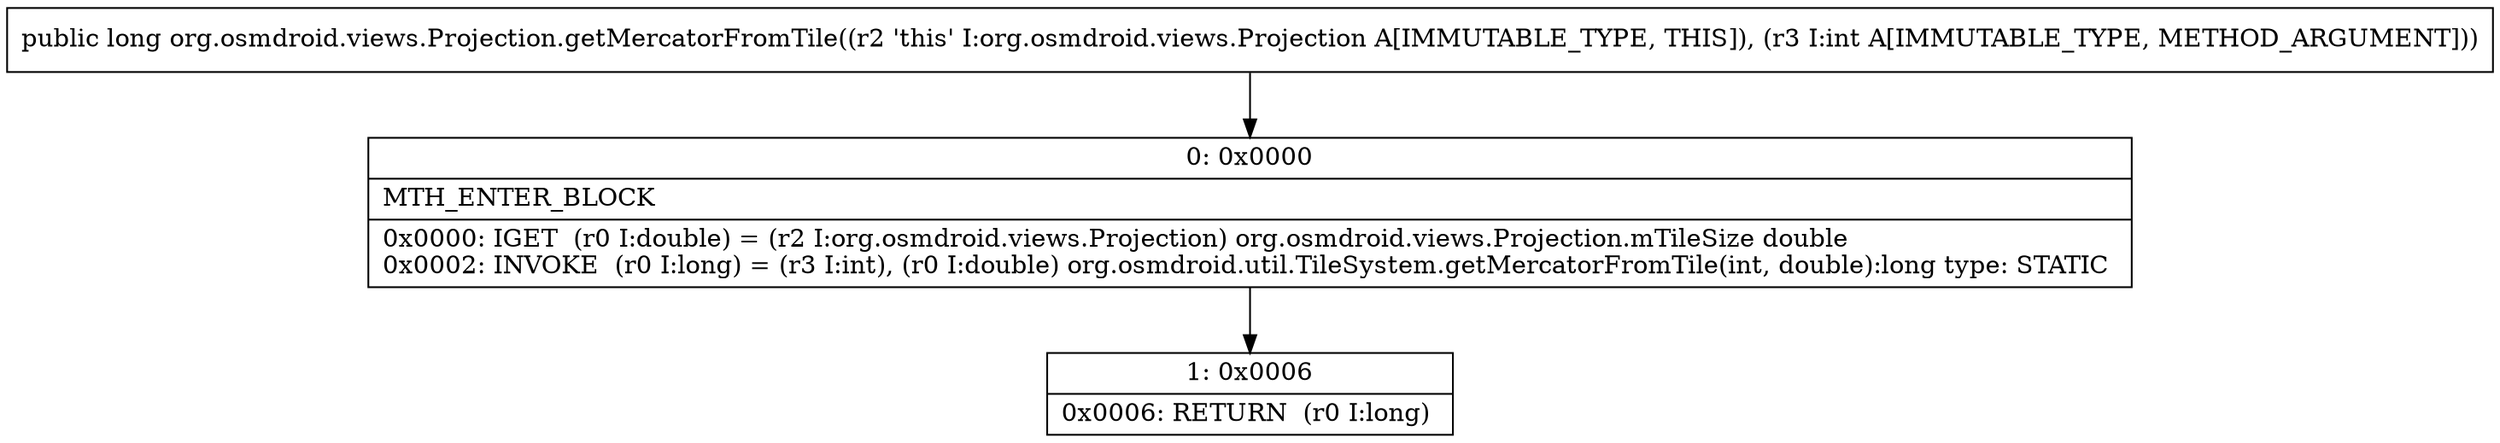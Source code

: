 digraph "CFG fororg.osmdroid.views.Projection.getMercatorFromTile(I)J" {
Node_0 [shape=record,label="{0\:\ 0x0000|MTH_ENTER_BLOCK\l|0x0000: IGET  (r0 I:double) = (r2 I:org.osmdroid.views.Projection) org.osmdroid.views.Projection.mTileSize double \l0x0002: INVOKE  (r0 I:long) = (r3 I:int), (r0 I:double) org.osmdroid.util.TileSystem.getMercatorFromTile(int, double):long type: STATIC \l}"];
Node_1 [shape=record,label="{1\:\ 0x0006|0x0006: RETURN  (r0 I:long) \l}"];
MethodNode[shape=record,label="{public long org.osmdroid.views.Projection.getMercatorFromTile((r2 'this' I:org.osmdroid.views.Projection A[IMMUTABLE_TYPE, THIS]), (r3 I:int A[IMMUTABLE_TYPE, METHOD_ARGUMENT])) }"];
MethodNode -> Node_0;
Node_0 -> Node_1;
}

